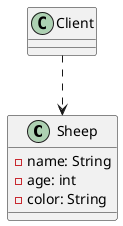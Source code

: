 @startuml
'https://plantuml.com/class-diagram

class Sheep {
    - name: String
    - age: int
    - color: String
}

Client ..> Sheep

@enduml